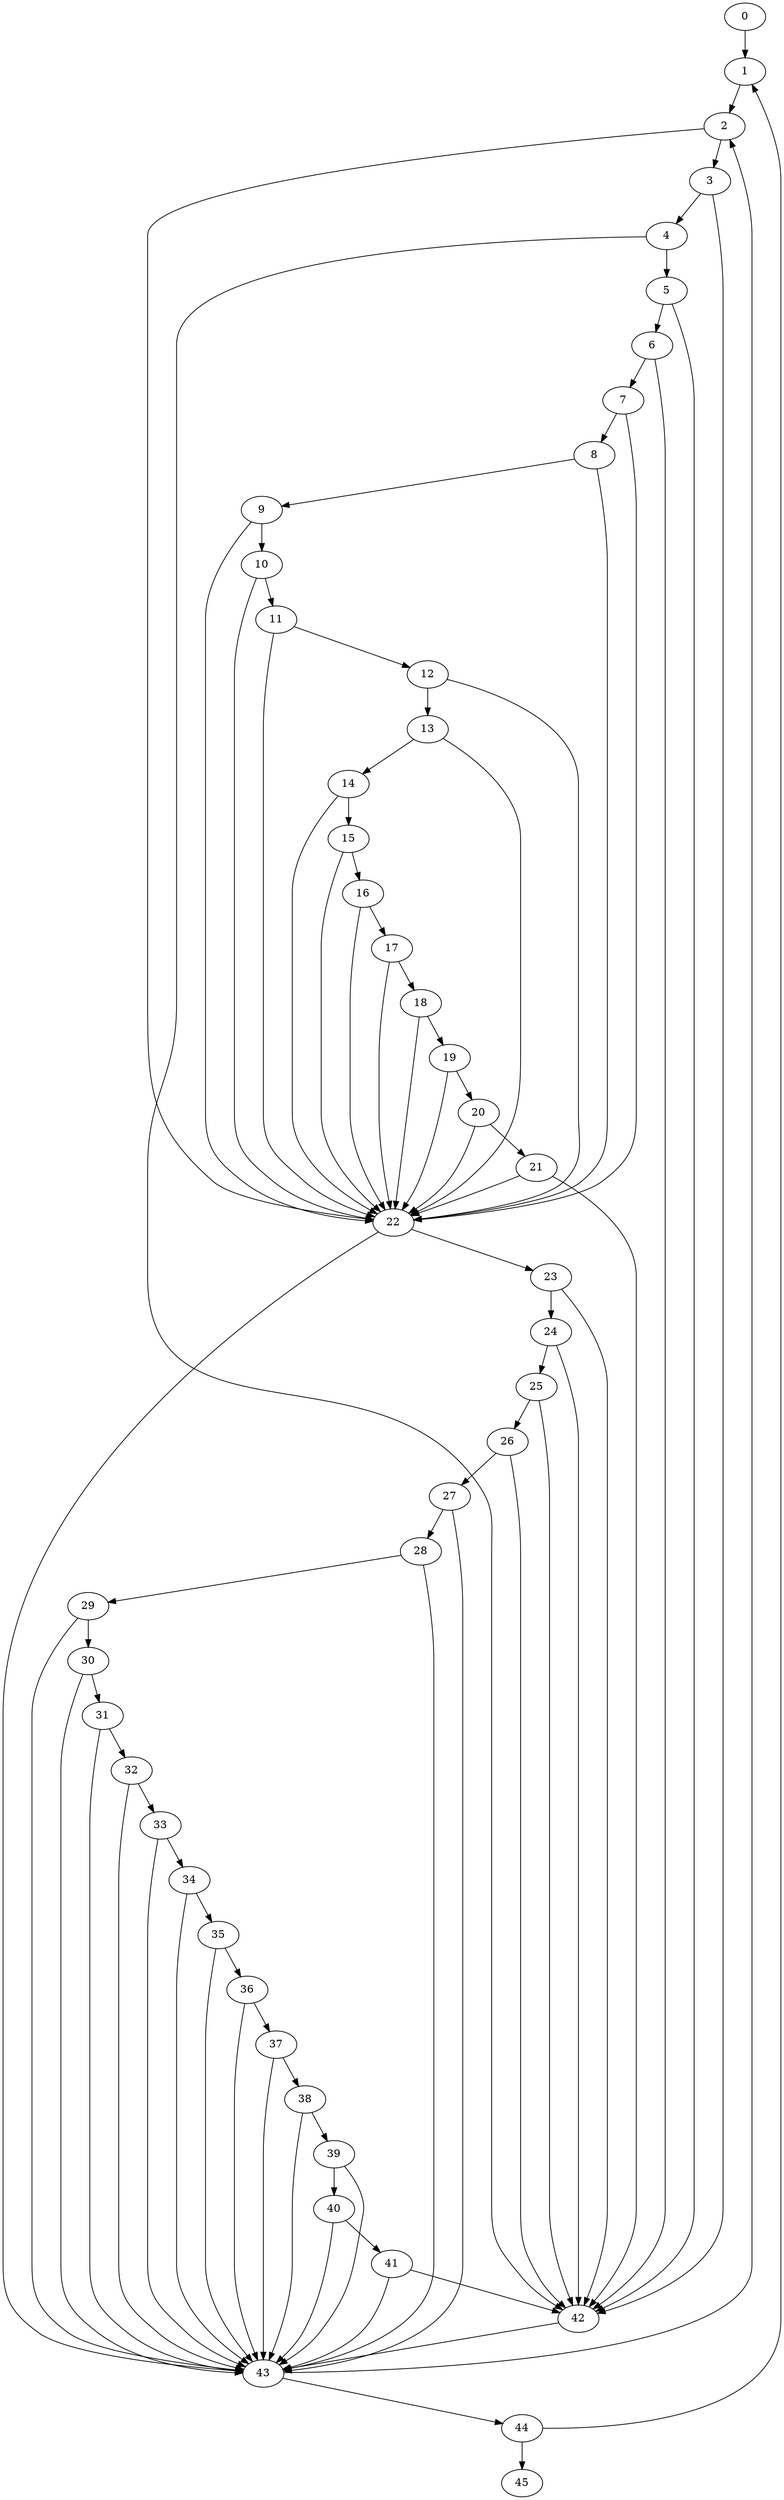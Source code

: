 digraph {
	0
	1
	2
	3
	4
	5
	6
	7
	8
	9
	10
	11
	12
	13
	14
	15
	16
	17
	18
	19
	20
	21
	22
	23
	24
	25
	26
	27
	28
	29
	30
	31
	32
	33
	34
	35
	36
	37
	38
	39
	40
	41
	42
	43
	44
	45
	0 -> 1
	44 -> 1
	1 -> 2
	43 -> 2
	12 -> 13
	13 -> 14
	31 -> 32
	40 -> 41
	5 -> 6
	16 -> 17
	20 -> 21
	3 -> 4
	8 -> 9
	11 -> 12
	18 -> 19
	22 -> 23
	28 -> 29
	6 -> 7
	25 -> 26
	27 -> 28
	36 -> 37
	38 -> 39
	19 -> 20
	26 -> 27
	35 -> 36
	39 -> 40
	32 -> 43
	33 -> 43
	42 -> 43
	22 -> 43
	30 -> 43
	27 -> 43
	35 -> 43
	36 -> 43
	37 -> 43
	38 -> 43
	29 -> 43
	34 -> 43
	39 -> 43
	40 -> 43
	41 -> 43
	28 -> 43
	31 -> 43
	2 -> 3
	14 -> 15
	8 -> 22
	2 -> 22
	14 -> 22
	18 -> 22
	19 -> 22
	21 -> 22
	11 -> 22
	13 -> 22
	17 -> 22
	20 -> 22
	7 -> 22
	9 -> 22
	10 -> 22
	12 -> 22
	15 -> 22
	16 -> 22
	24 -> 25
	37 -> 38
	44 -> 45
	24 -> 42
	26 -> 42
	41 -> 42
	3 -> 42
	4 -> 42
	6 -> 42
	21 -> 42
	23 -> 42
	5 -> 42
	25 -> 42
	7 -> 8
	10 -> 11
	17 -> 18
	30 -> 31
	32 -> 33
	33 -> 34
	34 -> 35
	4 -> 5
	9 -> 10
	15 -> 16
	23 -> 24
	29 -> 30
	43 -> 44
}
